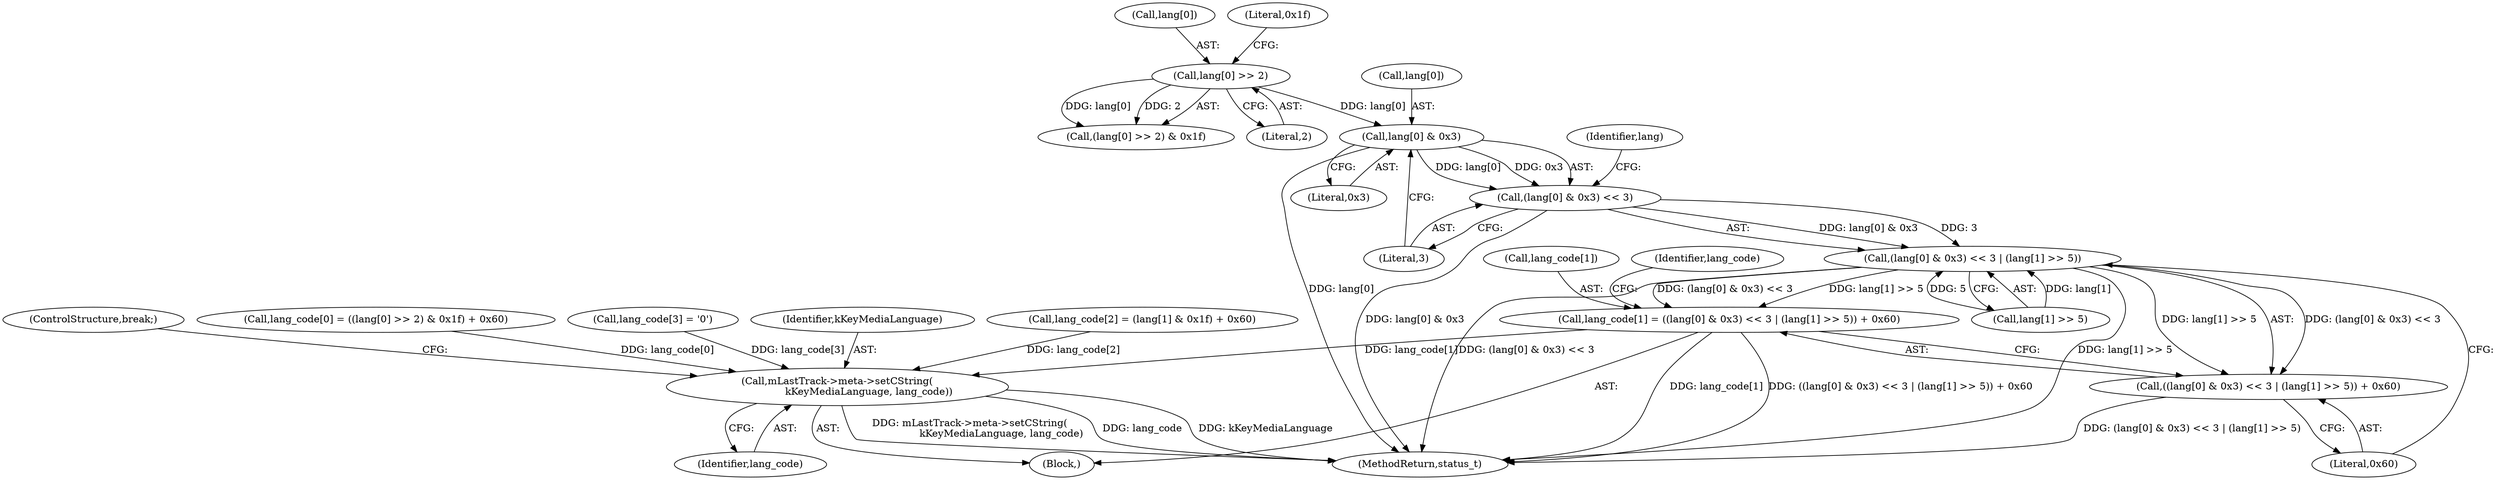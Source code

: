 digraph "0_Android_8a3a2f6ea7defe1a81bb32b3c9f3537f84749b9d@array" {
"1001542" [label="(Call,lang[0] & 0x3)"];
"1001528" [label="(Call,lang[0] >> 2)"];
"1001541" [label="(Call,(lang[0] & 0x3) << 3)"];
"1001540" [label="(Call,(lang[0] & 0x3) << 3 | (lang[1] >> 5))"];
"1001535" [label="(Call,lang_code[1] = ((lang[0] & 0x3) << 3 | (lang[1] >> 5)) + 0x60)"];
"1001570" [label="(Call,mLastTrack->meta->setCString(\n                    kKeyMediaLanguage, lang_code))"];
"1001539" [label="(Call,((lang[0] & 0x3) << 3 | (lang[1] >> 5)) + 0x60)"];
"1001547" [label="(Literal,3)"];
"1001565" [label="(Call,lang_code[3] = '\0')"];
"1001548" [label="(Call,lang[1] >> 5)"];
"1001571" [label="(Identifier,kKeyMediaLanguage)"];
"1001298" [label="(Block,)"];
"1001540" [label="(Call,(lang[0] & 0x3) << 3 | (lang[1] >> 5))"];
"1001527" [label="(Call,(lang[0] >> 2) & 0x1f)"];
"1001541" [label="(Call,(lang[0] & 0x3) << 3)"];
"1001553" [label="(Literal,0x60)"];
"1001539" [label="(Call,((lang[0] & 0x3) << 3 | (lang[1] >> 5)) + 0x60)"];
"1001535" [label="(Call,lang_code[1] = ((lang[0] & 0x3) << 3 | (lang[1] >> 5)) + 0x60)"];
"1001550" [label="(Identifier,lang)"];
"1001536" [label="(Call,lang_code[1])"];
"1001528" [label="(Call,lang[0] >> 2)"];
"1003923" [label="(MethodReturn,status_t)"];
"1001572" [label="(Identifier,lang_code)"];
"1001542" [label="(Call,lang[0] & 0x3)"];
"1001532" [label="(Literal,2)"];
"1001546" [label="(Literal,0x3)"];
"1001556" [label="(Identifier,lang_code)"];
"1001570" [label="(Call,mLastTrack->meta->setCString(\n                    kKeyMediaLanguage, lang_code))"];
"1001543" [label="(Call,lang[0])"];
"1001529" [label="(Call,lang[0])"];
"1001554" [label="(Call,lang_code[2] = (lang[1] & 0x1f) + 0x60)"];
"1001533" [label="(Literal,0x1f)"];
"1001573" [label="(ControlStructure,break;)"];
"1001522" [label="(Call,lang_code[0] = ((lang[0] >> 2) & 0x1f) + 0x60)"];
"1001542" -> "1001541"  [label="AST: "];
"1001542" -> "1001546"  [label="CFG: "];
"1001543" -> "1001542"  [label="AST: "];
"1001546" -> "1001542"  [label="AST: "];
"1001547" -> "1001542"  [label="CFG: "];
"1001542" -> "1003923"  [label="DDG: lang[0]"];
"1001542" -> "1001541"  [label="DDG: lang[0]"];
"1001542" -> "1001541"  [label="DDG: 0x3"];
"1001528" -> "1001542"  [label="DDG: lang[0]"];
"1001528" -> "1001527"  [label="AST: "];
"1001528" -> "1001532"  [label="CFG: "];
"1001529" -> "1001528"  [label="AST: "];
"1001532" -> "1001528"  [label="AST: "];
"1001533" -> "1001528"  [label="CFG: "];
"1001528" -> "1001527"  [label="DDG: lang[0]"];
"1001528" -> "1001527"  [label="DDG: 2"];
"1001541" -> "1001540"  [label="AST: "];
"1001541" -> "1001547"  [label="CFG: "];
"1001547" -> "1001541"  [label="AST: "];
"1001550" -> "1001541"  [label="CFG: "];
"1001541" -> "1003923"  [label="DDG: lang[0] & 0x3"];
"1001541" -> "1001540"  [label="DDG: lang[0] & 0x3"];
"1001541" -> "1001540"  [label="DDG: 3"];
"1001540" -> "1001539"  [label="AST: "];
"1001540" -> "1001548"  [label="CFG: "];
"1001548" -> "1001540"  [label="AST: "];
"1001553" -> "1001540"  [label="CFG: "];
"1001540" -> "1003923"  [label="DDG: lang[1] >> 5"];
"1001540" -> "1003923"  [label="DDG: (lang[0] & 0x3) << 3"];
"1001540" -> "1001535"  [label="DDG: (lang[0] & 0x3) << 3"];
"1001540" -> "1001535"  [label="DDG: lang[1] >> 5"];
"1001540" -> "1001539"  [label="DDG: (lang[0] & 0x3) << 3"];
"1001540" -> "1001539"  [label="DDG: lang[1] >> 5"];
"1001548" -> "1001540"  [label="DDG: lang[1]"];
"1001548" -> "1001540"  [label="DDG: 5"];
"1001535" -> "1001298"  [label="AST: "];
"1001535" -> "1001539"  [label="CFG: "];
"1001536" -> "1001535"  [label="AST: "];
"1001539" -> "1001535"  [label="AST: "];
"1001556" -> "1001535"  [label="CFG: "];
"1001535" -> "1003923"  [label="DDG: lang_code[1]"];
"1001535" -> "1003923"  [label="DDG: ((lang[0] & 0x3) << 3 | (lang[1] >> 5)) + 0x60"];
"1001535" -> "1001570"  [label="DDG: lang_code[1]"];
"1001570" -> "1001298"  [label="AST: "];
"1001570" -> "1001572"  [label="CFG: "];
"1001571" -> "1001570"  [label="AST: "];
"1001572" -> "1001570"  [label="AST: "];
"1001573" -> "1001570"  [label="CFG: "];
"1001570" -> "1003923"  [label="DDG: lang_code"];
"1001570" -> "1003923"  [label="DDG: kKeyMediaLanguage"];
"1001570" -> "1003923"  [label="DDG: mLastTrack->meta->setCString(\n                    kKeyMediaLanguage, lang_code)"];
"1001565" -> "1001570"  [label="DDG: lang_code[3]"];
"1001554" -> "1001570"  [label="DDG: lang_code[2]"];
"1001522" -> "1001570"  [label="DDG: lang_code[0]"];
"1001539" -> "1001553"  [label="CFG: "];
"1001553" -> "1001539"  [label="AST: "];
"1001539" -> "1003923"  [label="DDG: (lang[0] & 0x3) << 3 | (lang[1] >> 5)"];
}
